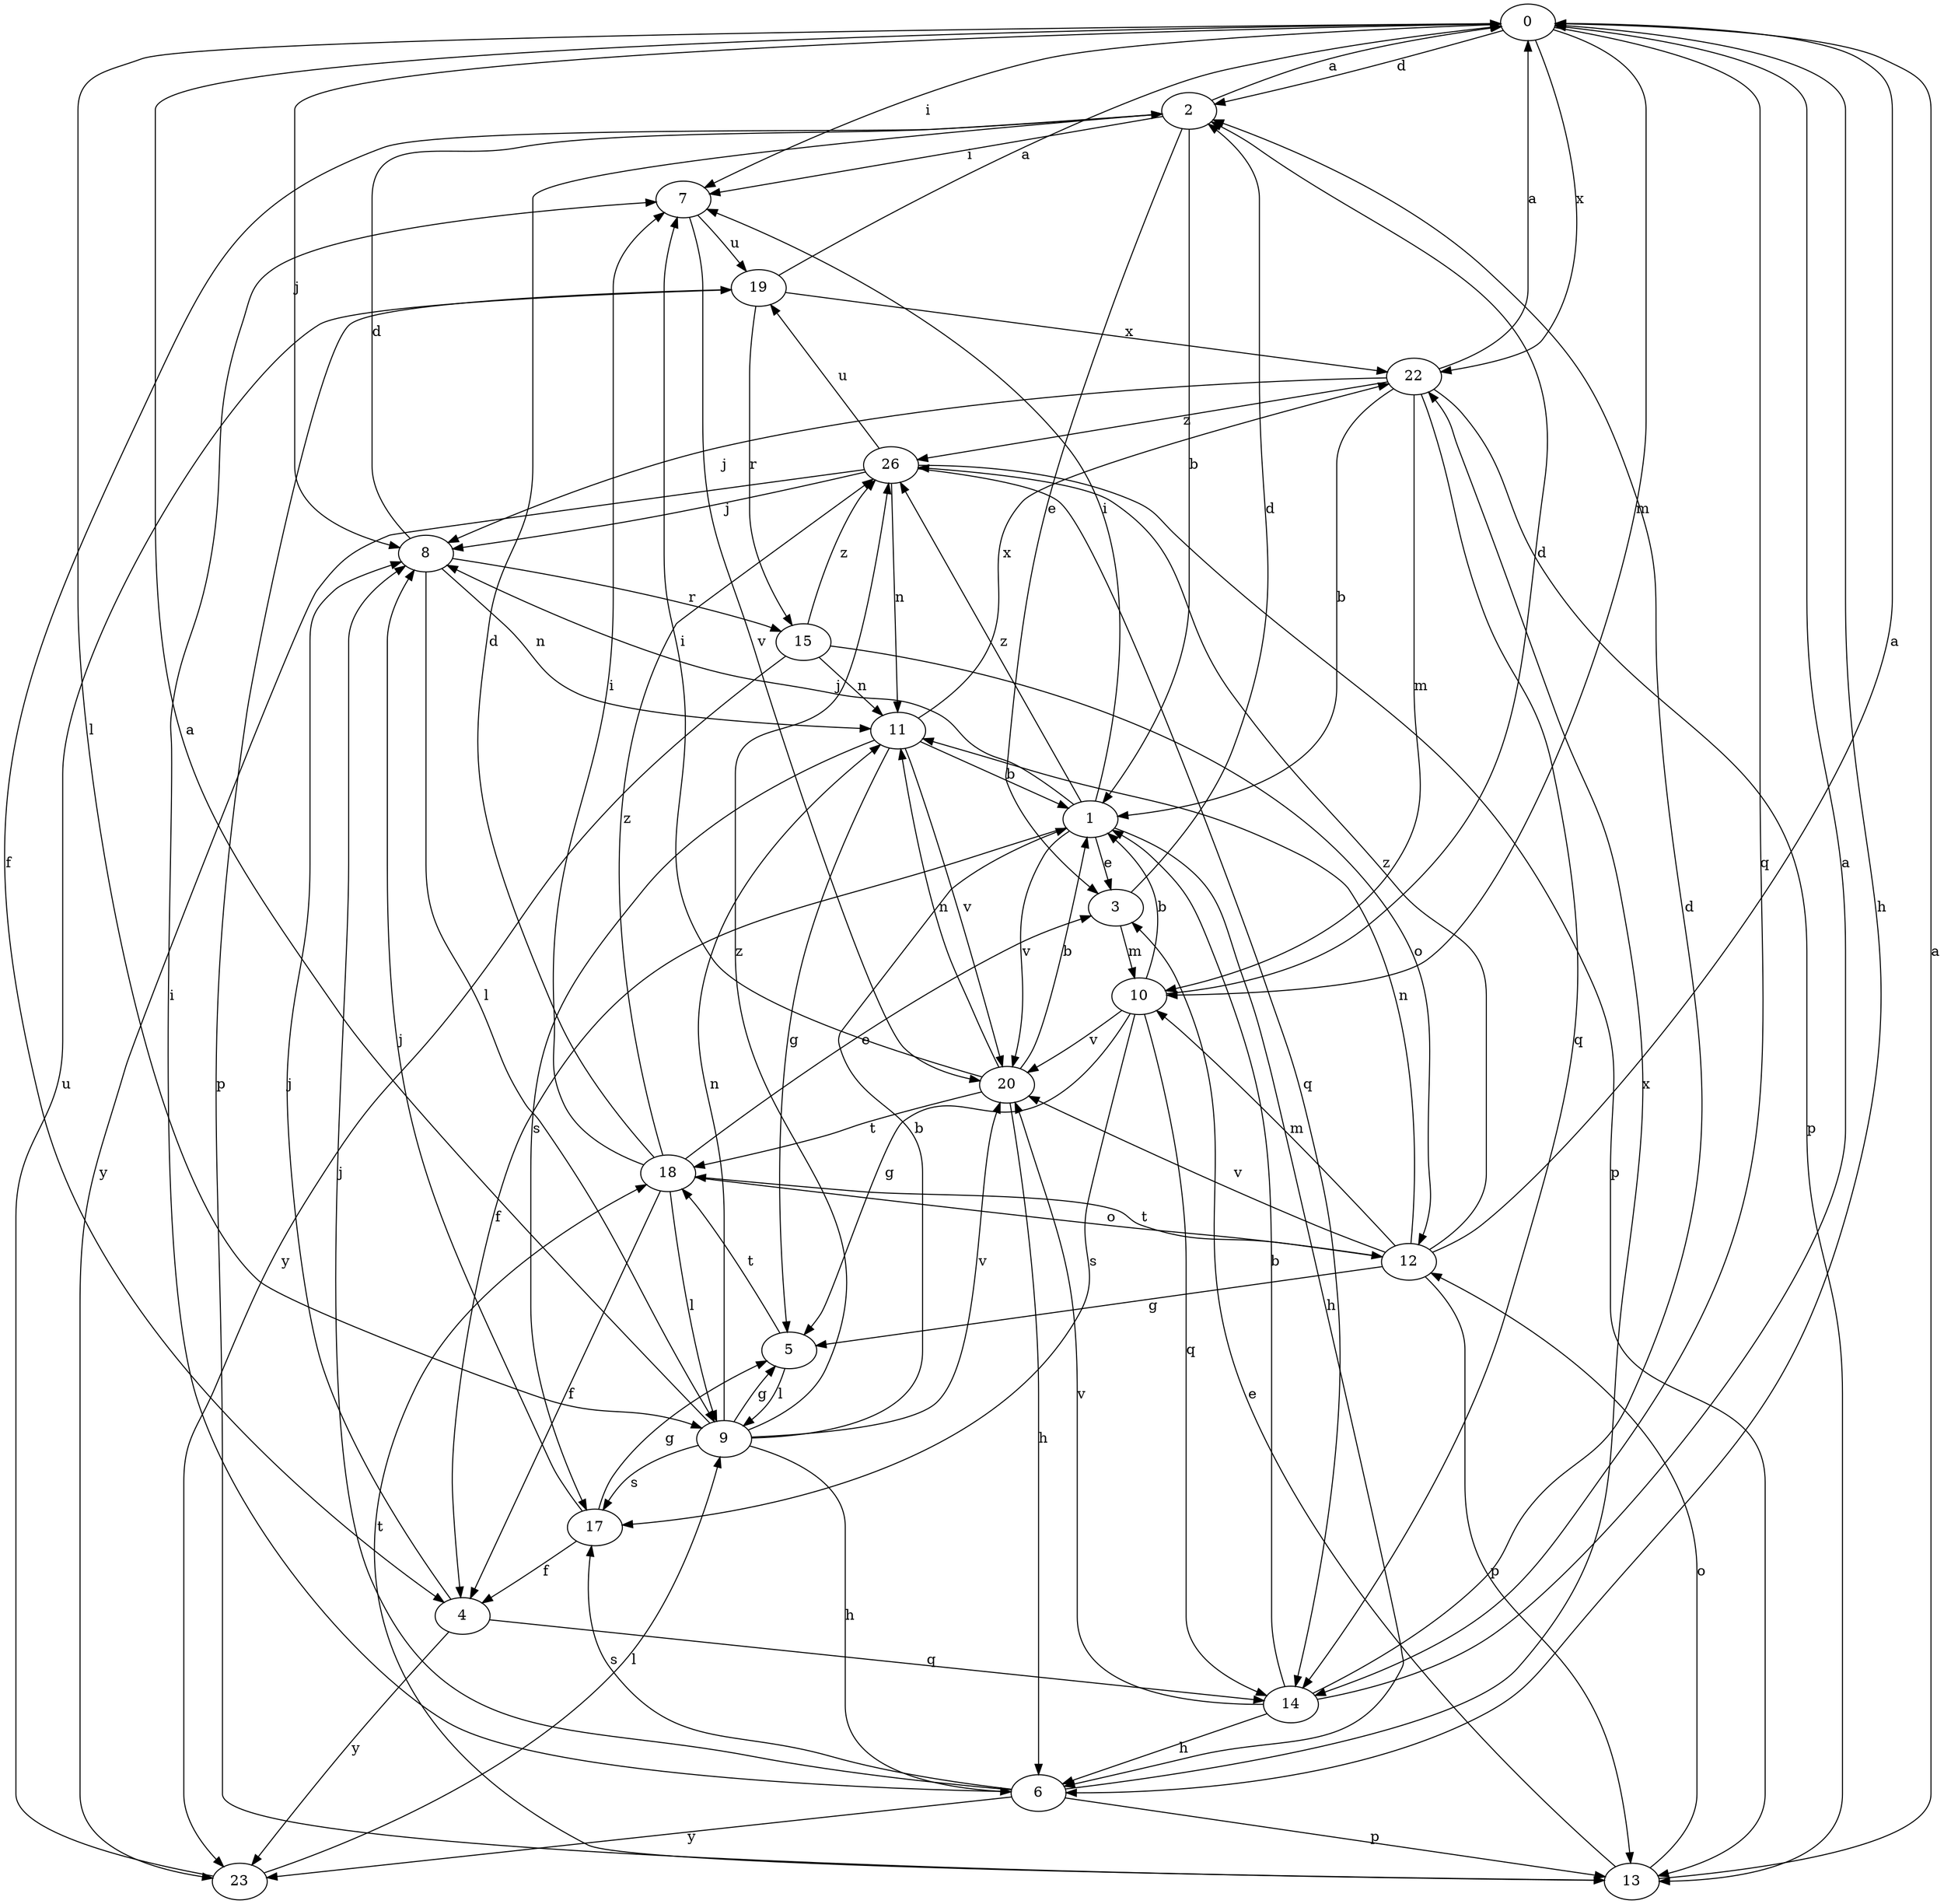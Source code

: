 strict digraph  {
0;
1;
2;
3;
4;
5;
6;
7;
8;
9;
10;
11;
12;
13;
14;
15;
17;
18;
19;
20;
22;
23;
26;
0 -> 2  [label=d];
0 -> 6  [label=h];
0 -> 7  [label=i];
0 -> 8  [label=j];
0 -> 9  [label=l];
0 -> 10  [label=m];
0 -> 14  [label=q];
0 -> 22  [label=x];
1 -> 3  [label=e];
1 -> 4  [label=f];
1 -> 6  [label=h];
1 -> 7  [label=i];
1 -> 8  [label=j];
1 -> 20  [label=v];
1 -> 26  [label=z];
2 -> 0  [label=a];
2 -> 1  [label=b];
2 -> 3  [label=e];
2 -> 4  [label=f];
2 -> 7  [label=i];
3 -> 2  [label=d];
3 -> 10  [label=m];
4 -> 8  [label=j];
4 -> 14  [label=q];
4 -> 23  [label=y];
5 -> 9  [label=l];
5 -> 18  [label=t];
6 -> 7  [label=i];
6 -> 8  [label=j];
6 -> 13  [label=p];
6 -> 17  [label=s];
6 -> 22  [label=x];
6 -> 23  [label=y];
7 -> 19  [label=u];
7 -> 20  [label=v];
8 -> 2  [label=d];
8 -> 9  [label=l];
8 -> 11  [label=n];
8 -> 15  [label=r];
9 -> 0  [label=a];
9 -> 1  [label=b];
9 -> 5  [label=g];
9 -> 6  [label=h];
9 -> 11  [label=n];
9 -> 17  [label=s];
9 -> 20  [label=v];
9 -> 26  [label=z];
10 -> 1  [label=b];
10 -> 2  [label=d];
10 -> 5  [label=g];
10 -> 14  [label=q];
10 -> 17  [label=s];
10 -> 20  [label=v];
11 -> 1  [label=b];
11 -> 5  [label=g];
11 -> 17  [label=s];
11 -> 20  [label=v];
11 -> 22  [label=x];
12 -> 0  [label=a];
12 -> 5  [label=g];
12 -> 10  [label=m];
12 -> 11  [label=n];
12 -> 13  [label=p];
12 -> 18  [label=t];
12 -> 20  [label=v];
12 -> 26  [label=z];
13 -> 0  [label=a];
13 -> 3  [label=e];
13 -> 12  [label=o];
13 -> 18  [label=t];
14 -> 0  [label=a];
14 -> 1  [label=b];
14 -> 2  [label=d];
14 -> 6  [label=h];
14 -> 20  [label=v];
15 -> 11  [label=n];
15 -> 12  [label=o];
15 -> 23  [label=y];
15 -> 26  [label=z];
17 -> 4  [label=f];
17 -> 5  [label=g];
17 -> 8  [label=j];
18 -> 2  [label=d];
18 -> 3  [label=e];
18 -> 4  [label=f];
18 -> 7  [label=i];
18 -> 9  [label=l];
18 -> 12  [label=o];
18 -> 26  [label=z];
19 -> 0  [label=a];
19 -> 13  [label=p];
19 -> 15  [label=r];
19 -> 22  [label=x];
20 -> 1  [label=b];
20 -> 6  [label=h];
20 -> 7  [label=i];
20 -> 11  [label=n];
20 -> 18  [label=t];
22 -> 0  [label=a];
22 -> 1  [label=b];
22 -> 8  [label=j];
22 -> 10  [label=m];
22 -> 13  [label=p];
22 -> 14  [label=q];
22 -> 26  [label=z];
23 -> 9  [label=l];
23 -> 19  [label=u];
26 -> 8  [label=j];
26 -> 11  [label=n];
26 -> 13  [label=p];
26 -> 14  [label=q];
26 -> 19  [label=u];
26 -> 23  [label=y];
}
